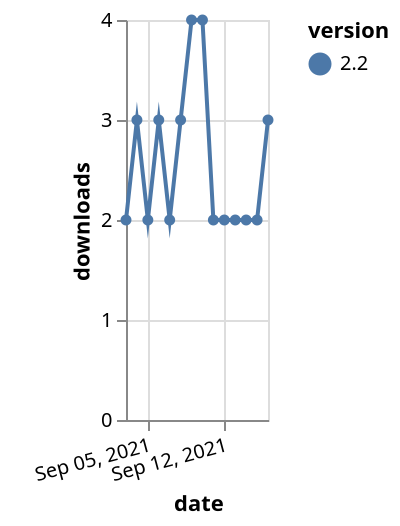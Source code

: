 {"$schema": "https://vega.github.io/schema/vega-lite/v5.json", "description": "A simple bar chart with embedded data.", "data": {"values": [{"date": "2021-09-03", "total": 2824, "delta": 2, "version": "2.2"}, {"date": "2021-09-04", "total": 2827, "delta": 3, "version": "2.2"}, {"date": "2021-09-05", "total": 2829, "delta": 2, "version": "2.2"}, {"date": "2021-09-06", "total": 2832, "delta": 3, "version": "2.2"}, {"date": "2021-09-07", "total": 2834, "delta": 2, "version": "2.2"}, {"date": "2021-09-08", "total": 2837, "delta": 3, "version": "2.2"}, {"date": "2021-09-09", "total": 2841, "delta": 4, "version": "2.2"}, {"date": "2021-09-10", "total": 2845, "delta": 4, "version": "2.2"}, {"date": "2021-09-11", "total": 2847, "delta": 2, "version": "2.2"}, {"date": "2021-09-12", "total": 2849, "delta": 2, "version": "2.2"}, {"date": "2021-09-13", "total": 2851, "delta": 2, "version": "2.2"}, {"date": "2021-09-14", "total": 2853, "delta": 2, "version": "2.2"}, {"date": "2021-09-15", "total": 2855, "delta": 2, "version": "2.2"}, {"date": "2021-09-16", "total": 2858, "delta": 3, "version": "2.2"}]}, "width": "container", "mark": {"type": "line", "point": {"filled": true}}, "encoding": {"x": {"field": "date", "type": "temporal", "timeUnit": "yearmonthdate", "title": "date", "axis": {"labelAngle": -15}}, "y": {"field": "delta", "type": "quantitative", "title": "downloads"}, "color": {"field": "version", "type": "nominal"}, "tooltip": {"field": "delta"}}}